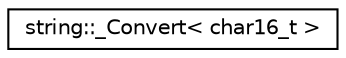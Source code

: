 digraph "Graphical Class Hierarchy"
{
  edge [fontname="Helvetica",fontsize="10",labelfontname="Helvetica",labelfontsize="10"];
  node [fontname="Helvetica",fontsize="10",shape=record];
  rankdir="LR";
  Node1 [label="string::_Convert\< char16_t \>",height=0.2,width=0.4,color="black", fillcolor="white", style="filled",URL="$classstring_1_1___convert_3_01char16__t_01_4.xhtml"];
}
